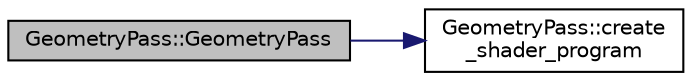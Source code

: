 digraph "GeometryPass::GeometryPass"
{
 // INTERACTIVE_SVG=YES
 // LATEX_PDF_SIZE
  bgcolor="transparent";
  edge [fontname="Helvetica",fontsize="10",labelfontname="Helvetica",labelfontsize="10"];
  node [fontname="Helvetica",fontsize="10",shape=record];
  rankdir="LR";
  Node1 [label="GeometryPass::GeometryPass",height=0.2,width=0.4,color="black", fillcolor="grey75", style="filled", fontcolor="black",tooltip=" "];
  Node1 -> Node2 [color="midnightblue",fontsize="10",style="solid",fontname="Helvetica"];
  Node2 [label="GeometryPass::create\l_shader_program",height=0.2,width=0.4,color="black",URL="$df/d74/class_geometry_pass.html#a135027fef172b587a875d15a33fc84e7",tooltip=" "];
}
